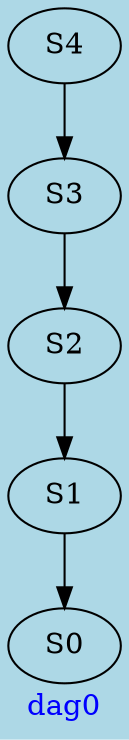 digraph G{
graph [ label = "dag0" , fontcolor = "blue" , bgcolor = "lightblue" ];
S0;
S1;
S2;
S3;
S4;
S1->S0;
S2->S1;
S3->S2;
S4->S3;
}
